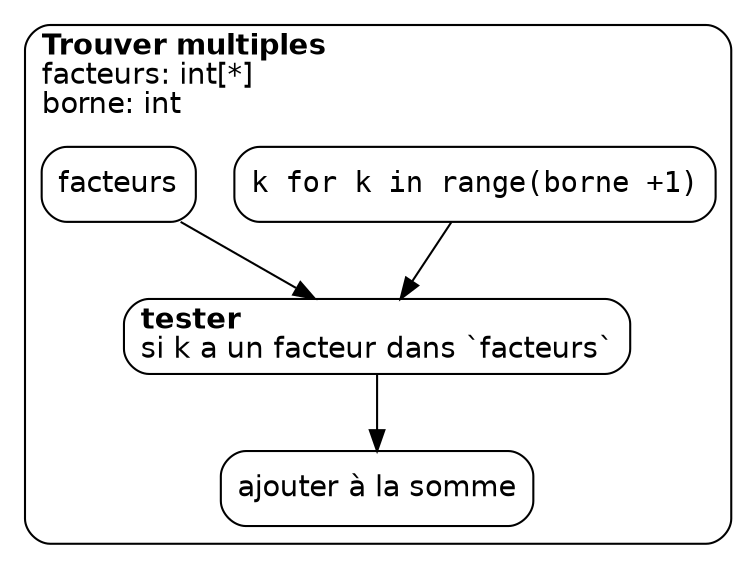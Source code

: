 digraph{
    rankdir= TB
    dpi = 300
    fontname=Helvetica
    node [fontname=Helvetica shape=Mrecord]
    edge [fontname=Helvetica]

    subgraph cluster_cuisiner {
        label=<<b>Trouver multiples</b><BR ALIGN="LEFT"/>facteurs: int[*]<BR ALIGN="LEFT"/>borne: int<BR ALIGN="LEFT"/>>
        labeljust=l
        style=rounded

        gener [fontname=Courier label=<k for k in range(borne +1)>]
        test  [label=<<b>tester</b><BR ALIGN="LEFT"/>si k a un facteur dans `facteurs`>]
        somme [label="ajouter à la somme"]

        facteurs -> test
        gener -> test -> somme
    }
}
